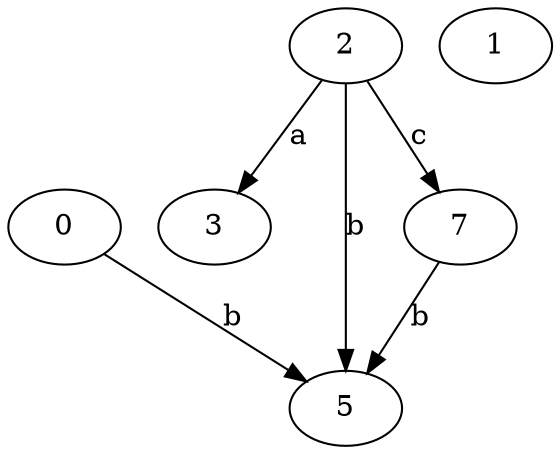 strict digraph  {
0;
1;
2;
3;
5;
7;
0 -> 5  [label=b];
2 -> 3  [label=a];
2 -> 5  [label=b];
2 -> 7  [label=c];
7 -> 5  [label=b];
}
